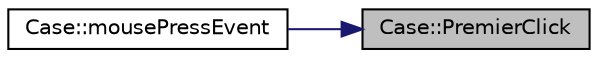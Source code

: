 digraph "Case::PremierClick"
{
 // LATEX_PDF_SIZE
  edge [fontname="Helvetica",fontsize="10",labelfontname="Helvetica",labelfontsize="10"];
  node [fontname="Helvetica",fontsize="10",shape=record];
  rankdir="RL";
  Node1 [label="Case::PremierClick",height=0.2,width=0.4,color="black", fillcolor="grey75", style="filled", fontcolor="black",tooltip=" "];
  Node1 -> Node2 [dir="back",color="midnightblue",fontsize="10",style="solid",fontname="Helvetica"];
  Node2 [label="Case::mousePressEvent",height=0.2,width=0.4,color="black", fillcolor="white", style="filled",URL="$class_case.html#a7fa5d32e68f50543b03b864b6f691799",tooltip=" "];
}
